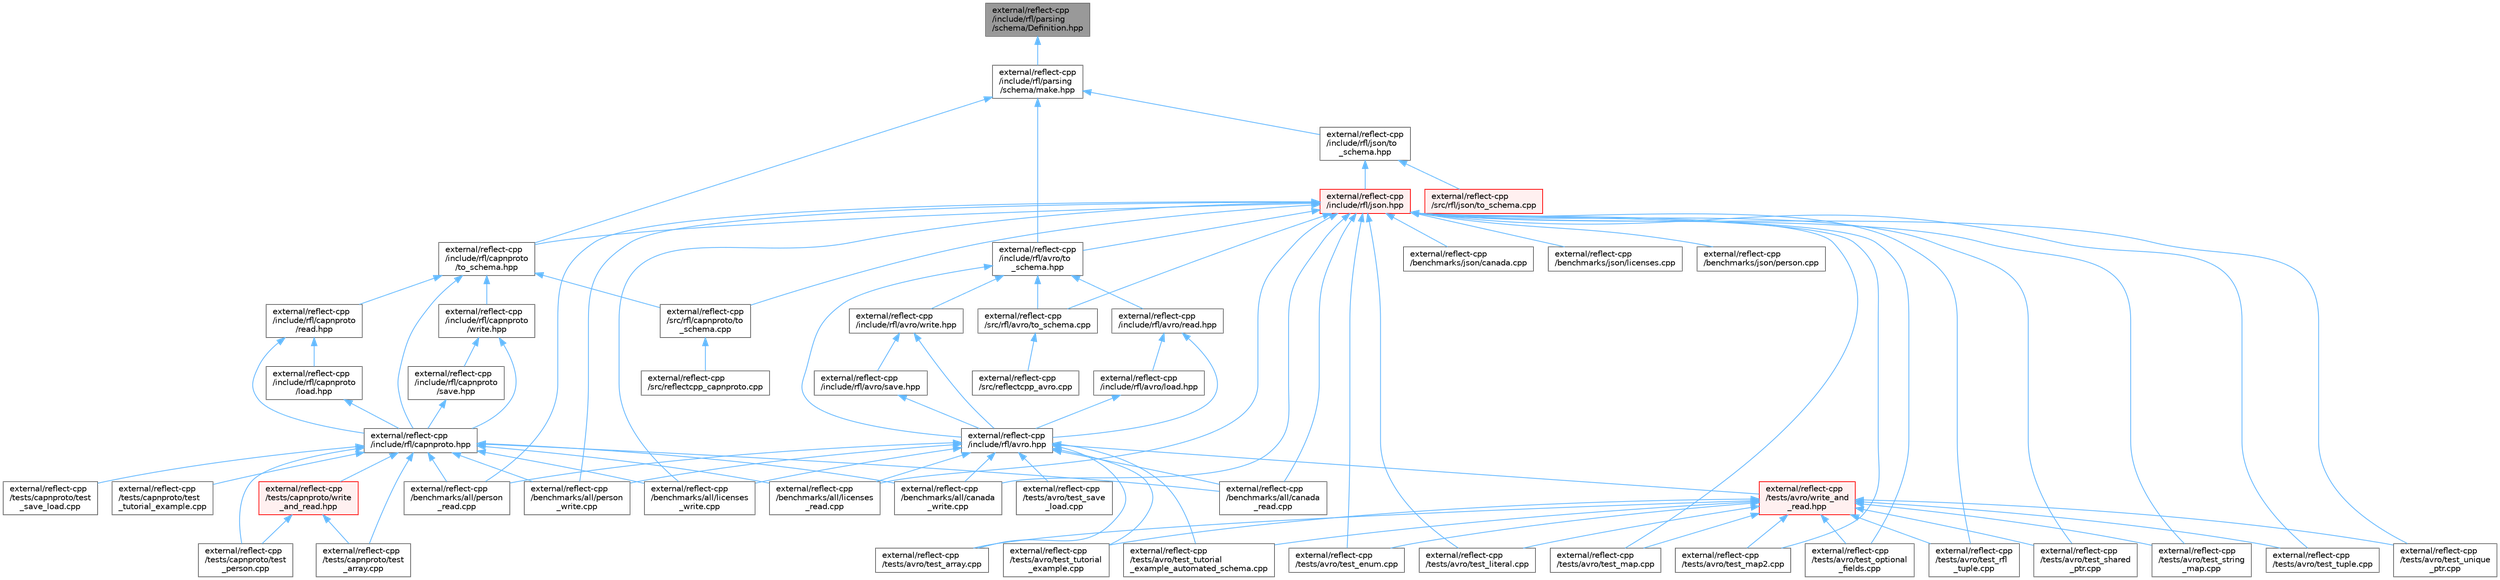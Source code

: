digraph "external/reflect-cpp/include/rfl/parsing/schema/Definition.hpp"
{
 // LATEX_PDF_SIZE
  bgcolor="transparent";
  edge [fontname=Helvetica,fontsize=10,labelfontname=Helvetica,labelfontsize=10];
  node [fontname=Helvetica,fontsize=10,shape=box,height=0.2,width=0.4];
  Node1 [id="Node000001",label="external/reflect-cpp\l/include/rfl/parsing\l/schema/Definition.hpp",height=0.2,width=0.4,color="gray40", fillcolor="grey60", style="filled", fontcolor="black",tooltip=" "];
  Node1 -> Node2 [id="edge1_Node000001_Node000002",dir="back",color="steelblue1",style="solid",tooltip=" "];
  Node2 [id="Node000002",label="external/reflect-cpp\l/include/rfl/parsing\l/schema/make.hpp",height=0.2,width=0.4,color="grey40", fillcolor="white", style="filled",URL="$make_8hpp.html",tooltip=" "];
  Node2 -> Node3 [id="edge2_Node000002_Node000003",dir="back",color="steelblue1",style="solid",tooltip=" "];
  Node3 [id="Node000003",label="external/reflect-cpp\l/include/rfl/avro/to\l_schema.hpp",height=0.2,width=0.4,color="grey40", fillcolor="white", style="filled",URL="$avro_2to__schema_8hpp.html",tooltip=" "];
  Node3 -> Node4 [id="edge3_Node000003_Node000004",dir="back",color="steelblue1",style="solid",tooltip=" "];
  Node4 [id="Node000004",label="external/reflect-cpp\l/include/rfl/avro.hpp",height=0.2,width=0.4,color="grey40", fillcolor="white", style="filled",URL="$avro_8hpp.html",tooltip=" "];
  Node4 -> Node5 [id="edge4_Node000004_Node000005",dir="back",color="steelblue1",style="solid",tooltip=" "];
  Node5 [id="Node000005",label="external/reflect-cpp\l/benchmarks/all/canada\l_read.cpp",height=0.2,width=0.4,color="grey40", fillcolor="white", style="filled",URL="$canada__read_8cpp.html",tooltip=" "];
  Node4 -> Node6 [id="edge5_Node000004_Node000006",dir="back",color="steelblue1",style="solid",tooltip=" "];
  Node6 [id="Node000006",label="external/reflect-cpp\l/benchmarks/all/canada\l_write.cpp",height=0.2,width=0.4,color="grey40", fillcolor="white", style="filled",URL="$canada__write_8cpp.html",tooltip=" "];
  Node4 -> Node7 [id="edge6_Node000004_Node000007",dir="back",color="steelblue1",style="solid",tooltip=" "];
  Node7 [id="Node000007",label="external/reflect-cpp\l/benchmarks/all/licenses\l_read.cpp",height=0.2,width=0.4,color="grey40", fillcolor="white", style="filled",URL="$licenses__read_8cpp.html",tooltip=" "];
  Node4 -> Node8 [id="edge7_Node000004_Node000008",dir="back",color="steelblue1",style="solid",tooltip=" "];
  Node8 [id="Node000008",label="external/reflect-cpp\l/benchmarks/all/licenses\l_write.cpp",height=0.2,width=0.4,color="grey40", fillcolor="white", style="filled",URL="$licenses__write_8cpp.html",tooltip=" "];
  Node4 -> Node9 [id="edge8_Node000004_Node000009",dir="back",color="steelblue1",style="solid",tooltip=" "];
  Node9 [id="Node000009",label="external/reflect-cpp\l/benchmarks/all/person\l_read.cpp",height=0.2,width=0.4,color="grey40", fillcolor="white", style="filled",URL="$person__read_8cpp.html",tooltip=" "];
  Node4 -> Node10 [id="edge9_Node000004_Node000010",dir="back",color="steelblue1",style="solid",tooltip=" "];
  Node10 [id="Node000010",label="external/reflect-cpp\l/benchmarks/all/person\l_write.cpp",height=0.2,width=0.4,color="grey40", fillcolor="white", style="filled",URL="$person__write_8cpp.html",tooltip=" "];
  Node4 -> Node11 [id="edge10_Node000004_Node000011",dir="back",color="steelblue1",style="solid",tooltip=" "];
  Node11 [id="Node000011",label="external/reflect-cpp\l/tests/avro/test_array.cpp",height=0.2,width=0.4,color="grey40", fillcolor="white", style="filled",URL="$avro_2test__array_8cpp.html",tooltip=" "];
  Node4 -> Node12 [id="edge11_Node000004_Node000012",dir="back",color="steelblue1",style="solid",tooltip=" "];
  Node12 [id="Node000012",label="external/reflect-cpp\l/tests/avro/test_save\l_load.cpp",height=0.2,width=0.4,color="grey40", fillcolor="white", style="filled",URL="$avro_2test__save__load_8cpp.html",tooltip=" "];
  Node4 -> Node13 [id="edge12_Node000004_Node000013",dir="back",color="steelblue1",style="solid",tooltip=" "];
  Node13 [id="Node000013",label="external/reflect-cpp\l/tests/avro/test_tutorial\l_example.cpp",height=0.2,width=0.4,color="grey40", fillcolor="white", style="filled",URL="$avro_2test__tutorial__example_8cpp.html",tooltip=" "];
  Node4 -> Node14 [id="edge13_Node000004_Node000014",dir="back",color="steelblue1",style="solid",tooltip=" "];
  Node14 [id="Node000014",label="external/reflect-cpp\l/tests/avro/test_tutorial\l_example_automated_schema.cpp",height=0.2,width=0.4,color="grey40", fillcolor="white", style="filled",URL="$test__tutorial__example__automated__schema_8cpp.html",tooltip=" "];
  Node4 -> Node15 [id="edge14_Node000004_Node000015",dir="back",color="steelblue1",style="solid",tooltip=" "];
  Node15 [id="Node000015",label="external/reflect-cpp\l/tests/avro/write_and\l_read.hpp",height=0.2,width=0.4,color="red", fillcolor="#FFF0F0", style="filled",URL="$avro_2write__and__read_8hpp.html",tooltip=" "];
  Node15 -> Node11 [id="edge15_Node000015_Node000011",dir="back",color="steelblue1",style="solid",tooltip=" "];
  Node15 -> Node25 [id="edge16_Node000015_Node000025",dir="back",color="steelblue1",style="solid",tooltip=" "];
  Node25 [id="Node000025",label="external/reflect-cpp\l/tests/avro/test_enum.cpp",height=0.2,width=0.4,color="grey40", fillcolor="white", style="filled",URL="$avro_2test__enum_8cpp.html",tooltip=" "];
  Node15 -> Node33 [id="edge17_Node000015_Node000033",dir="back",color="steelblue1",style="solid",tooltip=" "];
  Node33 [id="Node000033",label="external/reflect-cpp\l/tests/avro/test_literal.cpp",height=0.2,width=0.4,color="grey40", fillcolor="white", style="filled",URL="$avro_2test__literal_8cpp.html",tooltip=" "];
  Node15 -> Node35 [id="edge18_Node000015_Node000035",dir="back",color="steelblue1",style="solid",tooltip=" "];
  Node35 [id="Node000035",label="external/reflect-cpp\l/tests/avro/test_map.cpp",height=0.2,width=0.4,color="grey40", fillcolor="white", style="filled",URL="$avro_2test__map_8cpp.html",tooltip=" "];
  Node15 -> Node36 [id="edge19_Node000015_Node000036",dir="back",color="steelblue1",style="solid",tooltip=" "];
  Node36 [id="Node000036",label="external/reflect-cpp\l/tests/avro/test_map2.cpp",height=0.2,width=0.4,color="grey40", fillcolor="white", style="filled",URL="$avro_2test__map2_8cpp.html",tooltip=" "];
  Node15 -> Node38 [id="edge20_Node000015_Node000038",dir="back",color="steelblue1",style="solid",tooltip=" "];
  Node38 [id="Node000038",label="external/reflect-cpp\l/tests/avro/test_optional\l_fields.cpp",height=0.2,width=0.4,color="grey40", fillcolor="white", style="filled",URL="$avro_2test__optional__fields_8cpp.html",tooltip=" "];
  Node15 -> Node43 [id="edge21_Node000015_Node000043",dir="back",color="steelblue1",style="solid",tooltip=" "];
  Node43 [id="Node000043",label="external/reflect-cpp\l/tests/avro/test_rfl\l_tuple.cpp",height=0.2,width=0.4,color="grey40", fillcolor="white", style="filled",URL="$avro_2test__rfl__tuple_8cpp.html",tooltip=" "];
  Node15 -> Node46 [id="edge22_Node000015_Node000046",dir="back",color="steelblue1",style="solid",tooltip=" "];
  Node46 [id="Node000046",label="external/reflect-cpp\l/tests/avro/test_shared\l_ptr.cpp",height=0.2,width=0.4,color="grey40", fillcolor="white", style="filled",URL="$avro_2test__shared__ptr_8cpp.html",tooltip=" "];
  Node15 -> Node50 [id="edge23_Node000015_Node000050",dir="back",color="steelblue1",style="solid",tooltip=" "];
  Node50 [id="Node000050",label="external/reflect-cpp\l/tests/avro/test_string\l_map.cpp",height=0.2,width=0.4,color="grey40", fillcolor="white", style="filled",URL="$avro_2test__string__map_8cpp.html",tooltip=" "];
  Node15 -> Node53 [id="edge24_Node000015_Node000053",dir="back",color="steelblue1",style="solid",tooltip=" "];
  Node53 [id="Node000053",label="external/reflect-cpp\l/tests/avro/test_tuple.cpp",height=0.2,width=0.4,color="grey40", fillcolor="white", style="filled",URL="$reflect-cpp_2tests_2avro_2test__tuple_8cpp.html",tooltip=" "];
  Node15 -> Node13 [id="edge25_Node000015_Node000013",dir="back",color="steelblue1",style="solid",tooltip=" "];
  Node15 -> Node14 [id="edge26_Node000015_Node000014",dir="back",color="steelblue1",style="solid",tooltip=" "];
  Node15 -> Node54 [id="edge27_Node000015_Node000054",dir="back",color="steelblue1",style="solid",tooltip=" "];
  Node54 [id="Node000054",label="external/reflect-cpp\l/tests/avro/test_unique\l_ptr.cpp",height=0.2,width=0.4,color="grey40", fillcolor="white", style="filled",URL="$avro_2test__unique__ptr_8cpp.html",tooltip=" "];
  Node3 -> Node58 [id="edge28_Node000003_Node000058",dir="back",color="steelblue1",style="solid",tooltip=" "];
  Node58 [id="Node000058",label="external/reflect-cpp\l/include/rfl/avro/read.hpp",height=0.2,width=0.4,color="grey40", fillcolor="white", style="filled",URL="$avro_2read_8hpp.html",tooltip=" "];
  Node58 -> Node4 [id="edge29_Node000058_Node000004",dir="back",color="steelblue1",style="solid",tooltip=" "];
  Node58 -> Node59 [id="edge30_Node000058_Node000059",dir="back",color="steelblue1",style="solid",tooltip=" "];
  Node59 [id="Node000059",label="external/reflect-cpp\l/include/rfl/avro/load.hpp",height=0.2,width=0.4,color="grey40", fillcolor="white", style="filled",URL="$avro_2load_8hpp.html",tooltip=" "];
  Node59 -> Node4 [id="edge31_Node000059_Node000004",dir="back",color="steelblue1",style="solid",tooltip=" "];
  Node3 -> Node60 [id="edge32_Node000003_Node000060",dir="back",color="steelblue1",style="solid",tooltip=" "];
  Node60 [id="Node000060",label="external/reflect-cpp\l/include/rfl/avro/write.hpp",height=0.2,width=0.4,color="grey40", fillcolor="white", style="filled",URL="$avro_2write_8hpp.html",tooltip=" "];
  Node60 -> Node4 [id="edge33_Node000060_Node000004",dir="back",color="steelblue1",style="solid",tooltip=" "];
  Node60 -> Node61 [id="edge34_Node000060_Node000061",dir="back",color="steelblue1",style="solid",tooltip=" "];
  Node61 [id="Node000061",label="external/reflect-cpp\l/include/rfl/avro/save.hpp",height=0.2,width=0.4,color="grey40", fillcolor="white", style="filled",URL="$avro_2save_8hpp.html",tooltip=" "];
  Node61 -> Node4 [id="edge35_Node000061_Node000004",dir="back",color="steelblue1",style="solid",tooltip=" "];
  Node3 -> Node62 [id="edge36_Node000003_Node000062",dir="back",color="steelblue1",style="solid",tooltip=" "];
  Node62 [id="Node000062",label="external/reflect-cpp\l/src/rfl/avro/to_schema.cpp",height=0.2,width=0.4,color="grey40", fillcolor="white", style="filled",URL="$avro_2to__schema_8cpp.html",tooltip=" "];
  Node62 -> Node63 [id="edge37_Node000062_Node000063",dir="back",color="steelblue1",style="solid",tooltip=" "];
  Node63 [id="Node000063",label="external/reflect-cpp\l/src/reflectcpp_avro.cpp",height=0.2,width=0.4,color="grey40", fillcolor="white", style="filled",URL="$reflectcpp__avro_8cpp.html",tooltip=" "];
  Node2 -> Node64 [id="edge38_Node000002_Node000064",dir="back",color="steelblue1",style="solid",tooltip=" "];
  Node64 [id="Node000064",label="external/reflect-cpp\l/include/rfl/capnproto\l/to_schema.hpp",height=0.2,width=0.4,color="grey40", fillcolor="white", style="filled",URL="$capnproto_2to__schema_8hpp.html",tooltip=" "];
  Node64 -> Node65 [id="edge39_Node000064_Node000065",dir="back",color="steelblue1",style="solid",tooltip=" "];
  Node65 [id="Node000065",label="external/reflect-cpp\l/include/rfl/capnproto.hpp",height=0.2,width=0.4,color="grey40", fillcolor="white", style="filled",URL="$capnproto_8hpp.html",tooltip=" "];
  Node65 -> Node5 [id="edge40_Node000065_Node000005",dir="back",color="steelblue1",style="solid",tooltip=" "];
  Node65 -> Node6 [id="edge41_Node000065_Node000006",dir="back",color="steelblue1",style="solid",tooltip=" "];
  Node65 -> Node7 [id="edge42_Node000065_Node000007",dir="back",color="steelblue1",style="solid",tooltip=" "];
  Node65 -> Node8 [id="edge43_Node000065_Node000008",dir="back",color="steelblue1",style="solid",tooltip=" "];
  Node65 -> Node9 [id="edge44_Node000065_Node000009",dir="back",color="steelblue1",style="solid",tooltip=" "];
  Node65 -> Node10 [id="edge45_Node000065_Node000010",dir="back",color="steelblue1",style="solid",tooltip=" "];
  Node65 -> Node66 [id="edge46_Node000065_Node000066",dir="back",color="steelblue1",style="solid",tooltip=" "];
  Node66 [id="Node000066",label="external/reflect-cpp\l/tests/capnproto/test\l_array.cpp",height=0.2,width=0.4,color="grey40", fillcolor="white", style="filled",URL="$capnproto_2test__array_8cpp.html",tooltip=" "];
  Node65 -> Node67 [id="edge47_Node000065_Node000067",dir="back",color="steelblue1",style="solid",tooltip=" "];
  Node67 [id="Node000067",label="external/reflect-cpp\l/tests/capnproto/test\l_person.cpp",height=0.2,width=0.4,color="grey40", fillcolor="white", style="filled",URL="$test__person_8cpp.html",tooltip=" "];
  Node65 -> Node68 [id="edge48_Node000065_Node000068",dir="back",color="steelblue1",style="solid",tooltip=" "];
  Node68 [id="Node000068",label="external/reflect-cpp\l/tests/capnproto/test\l_save_load.cpp",height=0.2,width=0.4,color="grey40", fillcolor="white", style="filled",URL="$capnproto_2test__save__load_8cpp.html",tooltip=" "];
  Node65 -> Node69 [id="edge49_Node000065_Node000069",dir="back",color="steelblue1",style="solid",tooltip=" "];
  Node69 [id="Node000069",label="external/reflect-cpp\l/tests/capnproto/test\l_tutorial_example.cpp",height=0.2,width=0.4,color="grey40", fillcolor="white", style="filled",URL="$capnproto_2test__tutorial__example_8cpp.html",tooltip=" "];
  Node65 -> Node70 [id="edge50_Node000065_Node000070",dir="back",color="steelblue1",style="solid",tooltip=" "];
  Node70 [id="Node000070",label="external/reflect-cpp\l/tests/capnproto/write\l_and_read.hpp",height=0.2,width=0.4,color="red", fillcolor="#FFF0F0", style="filled",URL="$capnproto_2write__and__read_8hpp.html",tooltip=" "];
  Node70 -> Node66 [id="edge51_Node000070_Node000066",dir="back",color="steelblue1",style="solid",tooltip=" "];
  Node70 -> Node67 [id="edge52_Node000070_Node000067",dir="back",color="steelblue1",style="solid",tooltip=" "];
  Node64 -> Node112 [id="edge53_Node000064_Node000112",dir="back",color="steelblue1",style="solid",tooltip=" "];
  Node112 [id="Node000112",label="external/reflect-cpp\l/include/rfl/capnproto\l/read.hpp",height=0.2,width=0.4,color="grey40", fillcolor="white", style="filled",URL="$capnproto_2read_8hpp.html",tooltip=" "];
  Node112 -> Node65 [id="edge54_Node000112_Node000065",dir="back",color="steelblue1",style="solid",tooltip=" "];
  Node112 -> Node113 [id="edge55_Node000112_Node000113",dir="back",color="steelblue1",style="solid",tooltip=" "];
  Node113 [id="Node000113",label="external/reflect-cpp\l/include/rfl/capnproto\l/load.hpp",height=0.2,width=0.4,color="grey40", fillcolor="white", style="filled",URL="$capnproto_2load_8hpp.html",tooltip=" "];
  Node113 -> Node65 [id="edge56_Node000113_Node000065",dir="back",color="steelblue1",style="solid",tooltip=" "];
  Node64 -> Node114 [id="edge57_Node000064_Node000114",dir="back",color="steelblue1",style="solid",tooltip=" "];
  Node114 [id="Node000114",label="external/reflect-cpp\l/include/rfl/capnproto\l/write.hpp",height=0.2,width=0.4,color="grey40", fillcolor="white", style="filled",URL="$capnproto_2write_8hpp.html",tooltip=" "];
  Node114 -> Node65 [id="edge58_Node000114_Node000065",dir="back",color="steelblue1",style="solid",tooltip=" "];
  Node114 -> Node115 [id="edge59_Node000114_Node000115",dir="back",color="steelblue1",style="solid",tooltip=" "];
  Node115 [id="Node000115",label="external/reflect-cpp\l/include/rfl/capnproto\l/save.hpp",height=0.2,width=0.4,color="grey40", fillcolor="white", style="filled",URL="$capnproto_2save_8hpp.html",tooltip=" "];
  Node115 -> Node65 [id="edge60_Node000115_Node000065",dir="back",color="steelblue1",style="solid",tooltip=" "];
  Node64 -> Node116 [id="edge61_Node000064_Node000116",dir="back",color="steelblue1",style="solid",tooltip=" "];
  Node116 [id="Node000116",label="external/reflect-cpp\l/src/rfl/capnproto/to\l_schema.cpp",height=0.2,width=0.4,color="grey40", fillcolor="white", style="filled",URL="$capnproto_2to__schema_8cpp.html",tooltip=" "];
  Node116 -> Node117 [id="edge62_Node000116_Node000117",dir="back",color="steelblue1",style="solid",tooltip=" "];
  Node117 [id="Node000117",label="external/reflect-cpp\l/src/reflectcpp_capnproto.cpp",height=0.2,width=0.4,color="grey40", fillcolor="white", style="filled",URL="$reflectcpp__capnproto_8cpp.html",tooltip=" "];
  Node2 -> Node118 [id="edge63_Node000002_Node000118",dir="back",color="steelblue1",style="solid",tooltip=" "];
  Node118 [id="Node000118",label="external/reflect-cpp\l/include/rfl/json/to\l_schema.hpp",height=0.2,width=0.4,color="grey40", fillcolor="white", style="filled",URL="$json_2to__schema_8hpp.html",tooltip=" "];
  Node118 -> Node119 [id="edge64_Node000118_Node000119",dir="back",color="steelblue1",style="solid",tooltip=" "];
  Node119 [id="Node000119",label="external/reflect-cpp\l/include/rfl/json.hpp",height=0.2,width=0.4,color="red", fillcolor="#FFF0F0", style="filled",URL="$reflect-cpp_2include_2rfl_2json_8hpp.html",tooltip=" "];
  Node119 -> Node5 [id="edge65_Node000119_Node000005",dir="back",color="steelblue1",style="solid",tooltip=" "];
  Node119 -> Node6 [id="edge66_Node000119_Node000006",dir="back",color="steelblue1",style="solid",tooltip=" "];
  Node119 -> Node7 [id="edge67_Node000119_Node000007",dir="back",color="steelblue1",style="solid",tooltip=" "];
  Node119 -> Node8 [id="edge68_Node000119_Node000008",dir="back",color="steelblue1",style="solid",tooltip=" "];
  Node119 -> Node9 [id="edge69_Node000119_Node000009",dir="back",color="steelblue1",style="solid",tooltip=" "];
  Node119 -> Node10 [id="edge70_Node000119_Node000010",dir="back",color="steelblue1",style="solid",tooltip=" "];
  Node119 -> Node120 [id="edge71_Node000119_Node000120",dir="back",color="steelblue1",style="solid",tooltip=" "];
  Node120 [id="Node000120",label="external/reflect-cpp\l/benchmarks/json/canada.cpp",height=0.2,width=0.4,color="grey40", fillcolor="white", style="filled",URL="$canada_8cpp.html",tooltip=" "];
  Node119 -> Node121 [id="edge72_Node000119_Node000121",dir="back",color="steelblue1",style="solid",tooltip=" "];
  Node121 [id="Node000121",label="external/reflect-cpp\l/benchmarks/json/licenses.cpp",height=0.2,width=0.4,color="grey40", fillcolor="white", style="filled",URL="$licenses_8cpp.html",tooltip=" "];
  Node119 -> Node122 [id="edge73_Node000119_Node000122",dir="back",color="steelblue1",style="solid",tooltip=" "];
  Node122 [id="Node000122",label="external/reflect-cpp\l/benchmarks/json/person.cpp",height=0.2,width=0.4,color="grey40", fillcolor="white", style="filled",URL="$person_8cpp.html",tooltip=" "];
  Node119 -> Node3 [id="edge74_Node000119_Node000003",dir="back",color="steelblue1",style="solid",tooltip=" "];
  Node119 -> Node64 [id="edge75_Node000119_Node000064",dir="back",color="steelblue1",style="solid",tooltip=" "];
  Node119 -> Node62 [id="edge76_Node000119_Node000062",dir="back",color="steelblue1",style="solid",tooltip=" "];
  Node119 -> Node116 [id="edge77_Node000119_Node000116",dir="back",color="steelblue1",style="solid",tooltip=" "];
  Node119 -> Node25 [id="edge78_Node000119_Node000025",dir="back",color="steelblue1",style="solid",tooltip=" "];
  Node119 -> Node33 [id="edge79_Node000119_Node000033",dir="back",color="steelblue1",style="solid",tooltip=" "];
  Node119 -> Node35 [id="edge80_Node000119_Node000035",dir="back",color="steelblue1",style="solid",tooltip=" "];
  Node119 -> Node36 [id="edge81_Node000119_Node000036",dir="back",color="steelblue1",style="solid",tooltip=" "];
  Node119 -> Node38 [id="edge82_Node000119_Node000038",dir="back",color="steelblue1",style="solid",tooltip=" "];
  Node119 -> Node43 [id="edge83_Node000119_Node000043",dir="back",color="steelblue1",style="solid",tooltip=" "];
  Node119 -> Node46 [id="edge84_Node000119_Node000046",dir="back",color="steelblue1",style="solid",tooltip=" "];
  Node119 -> Node50 [id="edge85_Node000119_Node000050",dir="back",color="steelblue1",style="solid",tooltip=" "];
  Node119 -> Node53 [id="edge86_Node000119_Node000053",dir="back",color="steelblue1",style="solid",tooltip=" "];
  Node119 -> Node54 [id="edge87_Node000119_Node000054",dir="back",color="steelblue1",style="solid",tooltip=" "];
  Node118 -> Node330 [id="edge88_Node000118_Node000330",dir="back",color="steelblue1",style="solid",tooltip=" "];
  Node330 [id="Node000330",label="external/reflect-cpp\l/src/rfl/json/to_schema.cpp",height=0.2,width=0.4,color="red", fillcolor="#FFF0F0", style="filled",URL="$json_2to__schema_8cpp.html",tooltip=" "];
}
